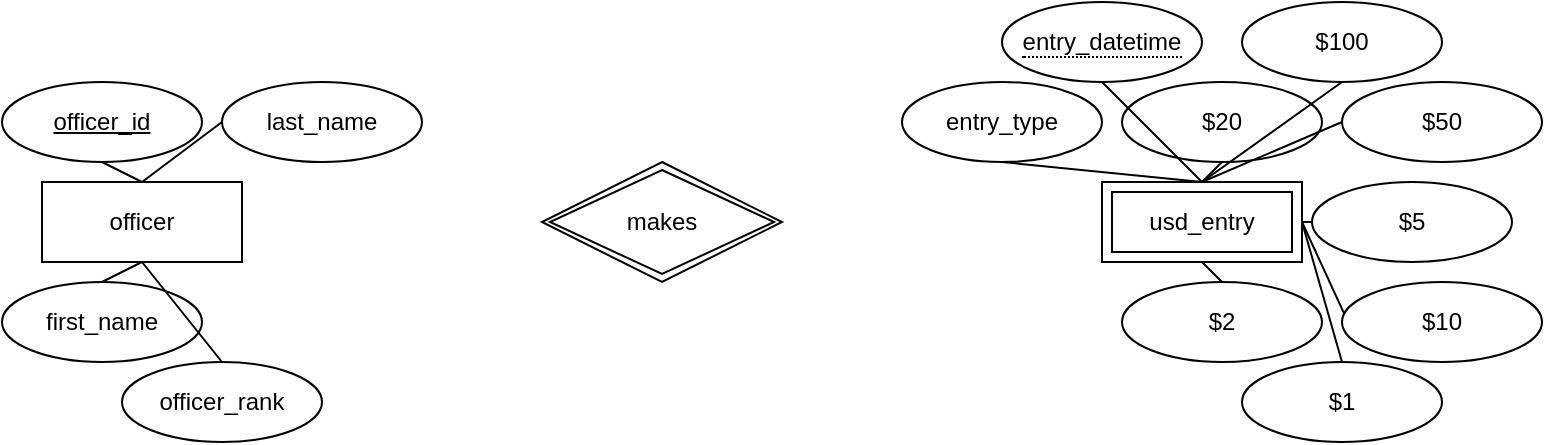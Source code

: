 <mxfile version="26.1.1">
  <diagram id="R2lEEEUBdFMjLlhIrx00" name="Page-1">
    <mxGraphModel dx="500" dy="420" grid="1" gridSize="10" guides="1" tooltips="1" connect="1" arrows="1" fold="1" page="1" pageScale="1" pageWidth="850" pageHeight="1100" math="0" shadow="0" extFonts="Permanent Marker^https://fonts.googleapis.com/css?family=Permanent+Marker">
      <root>
        <mxCell id="0" />
        <mxCell id="1" parent="0" />
        <mxCell id="GROl3ZfCgORVSKxAZ7kk-3" value="$100" style="ellipse;whiteSpace=wrap;html=1;align=center;" vertex="1" parent="1">
          <mxGeometry x="630" y="110" width="100" height="40" as="geometry" />
        </mxCell>
        <mxCell id="GROl3ZfCgORVSKxAZ7kk-4" value="$50" style="ellipse;whiteSpace=wrap;html=1;align=center;" vertex="1" parent="1">
          <mxGeometry x="680" y="150" width="100" height="40" as="geometry" />
        </mxCell>
        <mxCell id="GROl3ZfCgORVSKxAZ7kk-5" value="$20" style="ellipse;whiteSpace=wrap;html=1;align=center;" vertex="1" parent="1">
          <mxGeometry x="570" y="150" width="100" height="40" as="geometry" />
        </mxCell>
        <mxCell id="GROl3ZfCgORVSKxAZ7kk-6" value="$10" style="ellipse;whiteSpace=wrap;html=1;align=center;" vertex="1" parent="1">
          <mxGeometry x="680" y="250" width="100" height="40" as="geometry" />
        </mxCell>
        <mxCell id="GROl3ZfCgORVSKxAZ7kk-7" value="$5" style="ellipse;whiteSpace=wrap;html=1;align=center;" vertex="1" parent="1">
          <mxGeometry x="665" y="200" width="100" height="40" as="geometry" />
        </mxCell>
        <mxCell id="GROl3ZfCgORVSKxAZ7kk-8" value="$2" style="ellipse;whiteSpace=wrap;html=1;align=center;" vertex="1" parent="1">
          <mxGeometry x="570" y="250" width="100" height="40" as="geometry" />
        </mxCell>
        <mxCell id="GROl3ZfCgORVSKxAZ7kk-9" value="$1" style="ellipse;whiteSpace=wrap;html=1;align=center;" vertex="1" parent="1">
          <mxGeometry x="630" y="290" width="100" height="40" as="geometry" />
        </mxCell>
        <mxCell id="GROl3ZfCgORVSKxAZ7kk-10" value="entry_type" style="ellipse;whiteSpace=wrap;html=1;align=center;" vertex="1" parent="1">
          <mxGeometry x="460" y="150" width="100" height="40" as="geometry" />
        </mxCell>
        <mxCell id="GROl3ZfCgORVSKxAZ7kk-12" value="&lt;span style=&quot;border-bottom: 1px dotted&quot;&gt;entry_datetime&lt;/span&gt;" style="ellipse;whiteSpace=wrap;html=1;align=center;" vertex="1" parent="1">
          <mxGeometry x="510" y="110" width="100" height="40" as="geometry" />
        </mxCell>
        <mxCell id="GROl3ZfCgORVSKxAZ7kk-13" value="" style="endArrow=none;html=1;rounded=0;exitX=0.5;exitY=1;exitDx=0;exitDy=0;entryX=0.5;entryY=0;entryDx=0;entryDy=0;" edge="1" parent="1" source="GROl3ZfCgORVSKxAZ7kk-10" target="GROl3ZfCgORVSKxAZ7kk-18">
          <mxGeometry relative="1" as="geometry">
            <mxPoint x="590" y="260" as="sourcePoint" />
            <mxPoint x="560.0" y="220" as="targetPoint" />
          </mxGeometry>
        </mxCell>
        <mxCell id="GROl3ZfCgORVSKxAZ7kk-14" value="" style="endArrow=none;html=1;rounded=0;exitX=0.5;exitY=1;exitDx=0;exitDy=0;entryX=0.5;entryY=0;entryDx=0;entryDy=0;" edge="1" parent="1" source="GROl3ZfCgORVSKxAZ7kk-12" target="GROl3ZfCgORVSKxAZ7kk-18">
          <mxGeometry relative="1" as="geometry">
            <mxPoint x="590" y="260" as="sourcePoint" />
            <mxPoint x="610.0" y="200" as="targetPoint" />
          </mxGeometry>
        </mxCell>
        <mxCell id="GROl3ZfCgORVSKxAZ7kk-15" value="" style="endArrow=none;html=1;rounded=0;exitX=0.5;exitY=1;exitDx=0;exitDy=0;entryX=0.5;entryY=0;entryDx=0;entryDy=0;" edge="1" parent="1" source="GROl3ZfCgORVSKxAZ7kk-3" target="GROl3ZfCgORVSKxAZ7kk-18">
          <mxGeometry relative="1" as="geometry">
            <mxPoint x="590" y="260" as="sourcePoint" />
            <mxPoint x="610.0" y="200" as="targetPoint" />
          </mxGeometry>
        </mxCell>
        <mxCell id="GROl3ZfCgORVSKxAZ7kk-16" value="" style="endArrow=none;html=1;rounded=0;exitX=0.5;exitY=1;exitDx=0;exitDy=0;entryX=0.5;entryY=0;entryDx=0;entryDy=0;" edge="1" parent="1" source="GROl3ZfCgORVSKxAZ7kk-5" target="GROl3ZfCgORVSKxAZ7kk-18">
          <mxGeometry relative="1" as="geometry">
            <mxPoint x="590" y="260" as="sourcePoint" />
            <mxPoint x="610.0" y="200" as="targetPoint" />
          </mxGeometry>
        </mxCell>
        <mxCell id="GROl3ZfCgORVSKxAZ7kk-17" value="" style="endArrow=none;html=1;rounded=0;exitX=0;exitY=0.5;exitDx=0;exitDy=0;entryX=0.5;entryY=0;entryDx=0;entryDy=0;entryPerimeter=0;" edge="1" parent="1" source="GROl3ZfCgORVSKxAZ7kk-4" target="GROl3ZfCgORVSKxAZ7kk-18">
          <mxGeometry relative="1" as="geometry">
            <mxPoint x="590" y="260" as="sourcePoint" />
            <mxPoint x="610.0" y="200" as="targetPoint" />
          </mxGeometry>
        </mxCell>
        <mxCell id="GROl3ZfCgORVSKxAZ7kk-18" value="usd_entry" style="shape=ext;margin=3;double=1;whiteSpace=wrap;html=1;align=center;" vertex="1" parent="1">
          <mxGeometry x="560" y="200" width="100" height="40" as="geometry" />
        </mxCell>
        <mxCell id="GROl3ZfCgORVSKxAZ7kk-19" value="" style="endArrow=none;html=1;rounded=0;entryX=0;entryY=0.5;entryDx=0;entryDy=0;" edge="1" parent="1" target="GROl3ZfCgORVSKxAZ7kk-7">
          <mxGeometry relative="1" as="geometry">
            <mxPoint x="660" y="220" as="sourcePoint" />
            <mxPoint x="710" y="250" as="targetPoint" />
          </mxGeometry>
        </mxCell>
        <mxCell id="GROl3ZfCgORVSKxAZ7kk-20" value="" style="endArrow=none;html=1;rounded=0;entryX=0.012;entryY=0.401;entryDx=0;entryDy=0;entryPerimeter=0;exitX=1;exitY=0.5;exitDx=0;exitDy=0;" edge="1" parent="1" source="GROl3ZfCgORVSKxAZ7kk-18" target="GROl3ZfCgORVSKxAZ7kk-6">
          <mxGeometry relative="1" as="geometry">
            <mxPoint x="550" y="250" as="sourcePoint" />
            <mxPoint x="710" y="250" as="targetPoint" />
          </mxGeometry>
        </mxCell>
        <mxCell id="GROl3ZfCgORVSKxAZ7kk-21" value="" style="endArrow=none;html=1;rounded=0;entryX=0.5;entryY=0;entryDx=0;entryDy=0;exitX=1;exitY=0.5;exitDx=0;exitDy=0;" edge="1" parent="1" source="GROl3ZfCgORVSKxAZ7kk-18" target="GROl3ZfCgORVSKxAZ7kk-9">
          <mxGeometry relative="1" as="geometry">
            <mxPoint x="550" y="250" as="sourcePoint" />
            <mxPoint x="710" y="250" as="targetPoint" />
          </mxGeometry>
        </mxCell>
        <mxCell id="GROl3ZfCgORVSKxAZ7kk-22" value="" style="endArrow=none;html=1;rounded=0;exitX=0.5;exitY=1;exitDx=0;exitDy=0;entryX=0.5;entryY=0;entryDx=0;entryDy=0;" edge="1" parent="1" source="GROl3ZfCgORVSKxAZ7kk-18" target="GROl3ZfCgORVSKxAZ7kk-8">
          <mxGeometry relative="1" as="geometry">
            <mxPoint x="550" y="250" as="sourcePoint" />
            <mxPoint x="710" y="250" as="targetPoint" />
          </mxGeometry>
        </mxCell>
        <mxCell id="GROl3ZfCgORVSKxAZ7kk-23" value="officer" style="whiteSpace=wrap;html=1;align=center;" vertex="1" parent="1">
          <mxGeometry x="30" y="200" width="100" height="40" as="geometry" />
        </mxCell>
        <mxCell id="GROl3ZfCgORVSKxAZ7kk-24" value="&lt;u&gt;officer_id&lt;/u&gt;" style="ellipse;whiteSpace=wrap;html=1;align=center;" vertex="1" parent="1">
          <mxGeometry x="10" y="150" width="100" height="40" as="geometry" />
        </mxCell>
        <mxCell id="GROl3ZfCgORVSKxAZ7kk-26" value="officer_rank" style="ellipse;whiteSpace=wrap;html=1;align=center;" vertex="1" parent="1">
          <mxGeometry x="70" y="290" width="100" height="40" as="geometry" />
        </mxCell>
        <mxCell id="GROl3ZfCgORVSKxAZ7kk-27" value="last_name" style="ellipse;whiteSpace=wrap;html=1;align=center;" vertex="1" parent="1">
          <mxGeometry x="120" y="150" width="100" height="40" as="geometry" />
        </mxCell>
        <mxCell id="GROl3ZfCgORVSKxAZ7kk-28" value="first_name" style="ellipse;whiteSpace=wrap;html=1;align=center;" vertex="1" parent="1">
          <mxGeometry x="10" y="250" width="100" height="40" as="geometry" />
        </mxCell>
        <mxCell id="GROl3ZfCgORVSKxAZ7kk-29" value="makes" style="shape=rhombus;double=1;perimeter=rhombusPerimeter;whiteSpace=wrap;html=1;align=center;" vertex="1" parent="1">
          <mxGeometry x="280" y="190" width="120" height="60" as="geometry" />
        </mxCell>
        <mxCell id="GROl3ZfCgORVSKxAZ7kk-30" value="" style="endArrow=none;html=1;rounded=0;exitX=0.5;exitY=1;exitDx=0;exitDy=0;entryX=0.5;entryY=0;entryDx=0;entryDy=0;" edge="1" parent="1" source="GROl3ZfCgORVSKxAZ7kk-24" target="GROl3ZfCgORVSKxAZ7kk-23">
          <mxGeometry relative="1" as="geometry">
            <mxPoint x="50" y="290" as="sourcePoint" />
            <mxPoint x="210" y="290" as="targetPoint" />
          </mxGeometry>
        </mxCell>
        <mxCell id="GROl3ZfCgORVSKxAZ7kk-31" value="" style="endArrow=none;html=1;rounded=0;entryX=0;entryY=0.5;entryDx=0;entryDy=0;exitX=0.5;exitY=0;exitDx=0;exitDy=0;" edge="1" parent="1" source="GROl3ZfCgORVSKxAZ7kk-23" target="GROl3ZfCgORVSKxAZ7kk-27">
          <mxGeometry relative="1" as="geometry">
            <mxPoint x="50" y="290" as="sourcePoint" />
            <mxPoint x="210" y="290" as="targetPoint" />
          </mxGeometry>
        </mxCell>
        <mxCell id="GROl3ZfCgORVSKxAZ7kk-32" value="" style="endArrow=none;html=1;rounded=0;entryX=0.5;entryY=1;entryDx=0;entryDy=0;exitX=0.5;exitY=0;exitDx=0;exitDy=0;" edge="1" parent="1" source="GROl3ZfCgORVSKxAZ7kk-28" target="GROl3ZfCgORVSKxAZ7kk-23">
          <mxGeometry relative="1" as="geometry">
            <mxPoint x="50" y="290" as="sourcePoint" />
            <mxPoint x="210" y="290" as="targetPoint" />
          </mxGeometry>
        </mxCell>
        <mxCell id="GROl3ZfCgORVSKxAZ7kk-33" value="" style="endArrow=none;html=1;rounded=0;entryX=0.5;entryY=1;entryDx=0;entryDy=0;exitX=0.5;exitY=0;exitDx=0;exitDy=0;" edge="1" parent="1" source="GROl3ZfCgORVSKxAZ7kk-26" target="GROl3ZfCgORVSKxAZ7kk-23">
          <mxGeometry relative="1" as="geometry">
            <mxPoint x="50" y="290" as="sourcePoint" />
            <mxPoint x="210" y="290" as="targetPoint" />
          </mxGeometry>
        </mxCell>
      </root>
    </mxGraphModel>
  </diagram>
</mxfile>
